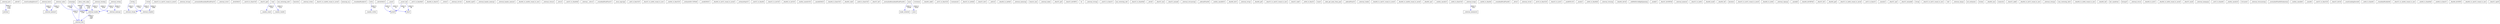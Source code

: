digraph G {
0[shape=box, label="putchar"];
1[shape=box, label="__udivdi3"];
2[shape=box, label="__countLeadingZeros32"];
3[shape=box, label="__internal_malloc"];
4[shape=box, label="__internal_strspn"];
5[shape=box, label="__float32_to_uint32_round_to_zeroif"];
6[shape=box, label="__internal_strcspn"];
7[shape=box, label="__normalizeRoundAndPackFloat32"];
8[shape=box, label="__internal_strstr"];
9[shape=box, label="__divdi36432"];
10[shape=box, label="__uint16_to_float32if"];
11[shape=box, label="__float32_geif"];
12[shape=box, label="__bambu_readc"];
13[shape=box, label="non_restoring_sdiv1"];
14[shape=box, label="heuristic"];
15[shape=box, label="__internal_strlen"];
16[shape=box, label="__float32_to_uint64_round_to_zeroif"];
17[shape=box, label="memcmp_eq"];
18[shape=box, label="__roundAndPackInt32"];
19[shape=box, label="strtok_r"];
20[shape=box, label="__bambu_writec"];
21[shape=box, label="__udivdi36432"];
22[shape=box, label="printf"];
23[shape=box, label="__int32_to_float64if"];
24[shape=box, label="__float64_to_float32"];
25[shape=box, label="___divdc3"];
26[shape=box, label="__internal_strrchr"];
27[shape=box, label="__float64_sqrtif"];
28[shape=box, label="__internal_bambu_memcpy"];
29[shape=box, label="__internal_bambu_memset"];
30[shape=box, label="__float64_to_uint64_round_to_zero"];
31[shape=box, label="__internal_strncat"];
32[shape=box, label="__divsi3"];
33[shape=box, label="__uint32_to_float64if"];
34[shape=box, label="__internal_bzero"];
35[shape=box, label="__internal___divsc3"];
36[shape=box, label="__roundAndPackFloat32"];
37[shape=box, label="__local_copysign"];
38[shape=box, label="__internal_calloc"];
39[shape=box, label="__int8_to_float32if"];
40[shape=box, label="__float32_to_int64_round_to_zero"];
41[shape=box, label="__uint64_to_float32if"];
42[shape=box, label="__estimateDiv128To64"];
43[shape=box, label="__internal_strndup"];
44[shape=box, label="alloca_with_align"];
45[shape=box, label="__moddi36432"];
46[shape=box, label="__float64_to_int32_round_to_zeroif"];
47[shape=box, label="__estimateSqrt32"];
48[shape=box, label="__uint32_to_float64"];
49[shape=box, label="__float32_to_int32if"];
50[shape=box, label="__float64_to_int32if"];
51[shape=box, label="__builtin_umulh1632"];
52[shape=box, label="__umoddi36432"];
53[shape=box, label="__float64_to_float32if"];
54[shape=box, label="__internal_free"];
55[shape=box, label="__float64_subif"];
56[shape=box, label="__uint8_to_float32if"];
57[shape=box, label="__float32_leif"];
58[shape=box, label="__normalizeRoundAndPackFloat64"];
59[shape=box, label="__internal_puts"];
60[shape=box, label="main"];
61[shape=box, label="strchrnul"];
62[shape=box, label="__float64_addif"];
63[shape=box, label="__int32_to_float32if"];
64[shape=box, label="rawmemchr"];
65[shape=box, label="__float32_to_int64if"];
66[shape=box, label="__float32_divG"];
67[shape=box, label="__udivsi3"];
68[shape=box, label="__float64_to_int64if"];
69[shape=box, label="__internal_memcmp"];
70[shape=box, label="remove_min"];
71[shape=box, label="__internal_index"];
72[shape=box, label="__float32_gtif"];
73[shape=box, label="__float32_divSRT4"];
74[shape=box, label="clz"];
75[shape=box, label="__internal_strcmp"];
76[shape=box, label="__uint32_to_float32"];
77[shape=box, label="__internal_strpbrk"];
78[shape=box, label="non_restoring_sdiv"];
79[shape=box, label="__float32_to_float64if"];
80[shape=box, label="__divdi3"];
81[shape=box, label="__float32_mul"];
82[shape=box, label="__float32_muladd"];
83[shape=box, label="__internal_strcasecmp"];
84[shape=box, label="__addsubFloat64"];
85[shape=box, label="__builtin_umulh816"];
86[shape=box, label="__float64_divG"];
87[shape=box, label="make_oriented"];
88[shape=box, label="write"];
89[shape=box, label="__internal_strcpy"];
90[shape=box, label="__float64_gtif"];
91[shape=box, label="__float32_to_uint32_round_to_zero"];
92[shape=box, label="__float32_subif"];
93[shape=box, label="__int64_to_float32"];
94[shape=box, label="__internal_memcpy"];
95[shape=box, label="insert"];
96[shape=box, label="__hide_get_mem_from_pool"];
97[shape=box, label="__addsubFloat32"];
98[shape=box, label="__internal_rindex"];
99[shape=box, label="__float64_to_uint32_round_to_zeroif"];
100[shape=box, label="__float64_to_uint64_round_to_zeroif"];
101[shape=box, label="__float64_sqrt"];
102[shape=box, label="__assert"];
103[shape=box, label="__builtin_umulh32"];
104[shape=box, label="__int64_to_float32if"];
105[shape=box, label="__internal_bcopy"];
106[shape=box, label="__uint64_to_float64"];
107[shape=box, label="__roundAndPackFloat64"];
108[shape=box, label="__divlu2"];
109[shape=box, label="__internal_strchr"];
110[shape=box, label="__int16_to_float32if"];
111[shape=box, label="__float32_to_int32"];
112[shape=box, label="__internal_memset"];
113[shape=box, label="__mul64To128"];
114[shape=box, label="__modsi3"];
115[shape=box, label="__int64_to_float64if"];
116[shape=box, label="__internal_strncmp"];
117[shape=box, label="__float64_divGif"];
118[shape=box, label="__shift64ExtraRightJamming"];
119[shape=box, label="__moddi3"];
120[shape=box, label="__assert_fail"];
121[shape=box, label="__float32_divSRT4if"];
122[shape=box, label="__internal_memchr"];
123[shape=box, label="__float32_to_int64"];
124[shape=box, label="__float64_mulif"];
125[shape=box, label="__float64_ltif"];
126[shape=box, label="absolute"];
127[shape=box, label="__float32_to_int32_round_to_zeroif"];
128[shape=box, label="abort"];
129[shape=box, label="__float64_to_int64"];
130[shape=box, label="__internal_stpncpy"];
131[shape=box, label="__umoddi3"];
132[shape=box, label="__float64_divSRT4if"];
133[shape=box, label="__float32_ltif"];
134[shape=box, label="__float64_geif"];
135[shape=box, label="__float32_to_int64_round_to_zeroif"];
136[shape=box, label="__int32_to_float32"];
137[shape=box, label="__umodsi3"];
138[shape=box, label="__float32_sqrt"];
139[shape=box, label="__float32_muladdif"];
140[shape=box, label="strsep"];
141[shape=box, label="__float32_to_int32_round_to_zero"];
142[shape=box, label="__bambu_read4c"];
143[shape=box, label="clzll"];
144[shape=box, label="__internal_stpcpy"];
145[shape=box, label="set_estimates"];
146[shape=box, label="strnlen"];
147[shape=box, label="__float64_mul"];
148[shape=box, label="memrchr"];
149[shape=box, label="__float32_addif"];
150[shape=box, label="__float64_to_int32_round_to_zero"];
151[shape=box, label="__internal_strncpy"];
152[shape=box, label="non_restoring_sdiv2"];
153[shape=box, label="__float64_to_int64_round_to_zero"];
154[shape=box, label="__float64_leif"];
155[shape=box, label="init_camefrom"];
156[shape=box, label="bswap32"];
157[shape=box, label="read"];
158[shape=box, label="__internal_strcat"];
159[shape=box, label="__float64_to_int32"];
160[shape=box, label="__float64_to_int64_round_to_zeroif"];
161[shape=box, label="__float32_mulif"];
162[shape=box, label="__internal_mempcpy"];
163[shape=box, label="__int32_to_float64"];
164[shape=box, label="strtok"];
165[shape=box, label="__internal_memmove"];
166[shape=box, label="memalign"];
167[shape=box, label="__builtin_umulh16"];
168[shape=box, label="__internal_strdup"];
169[shape=box, label="strcasestr"];
170[shape=box, label="__internal_strncasecmp"];
171[shape=box, label="__normalizeFloat64Subnormal"];
172[shape=box, label="__builtin_umulh64"];
173[shape=box, label="__umul64"];
174[shape=box, label="__uint32_to_float32if"];
175[shape=box, label="__float32_divGif"];
176[shape=box, label="__countLeadingZeros64"];
177[shape=box, label="__int64_to_float64"];
178[shape=box, label="__roundAndPackInt64"];
179[shape=box, label="__float32_to_uint64_round_to_zero"];
180[shape=box, label="__uint64_to_float64if"];
181[shape=box, label="__uint64_to_float32"];
182[shape=box, label="__float64_divSRT4"];
183[shape=box, label="__float64_to_uint32_round_to_zero"];
184[shape=box, label="astar"];
185[shape=box, label="__float32_sqrtif"];
3->54 [color=blue, label="DIRECT: \n1009\n1067"];
19->4 [color=blue, label="DIRECT: \n5807"];
19->77 [color=blue, label="DIRECT: \n5792"];
34->112 [color=blue, label="DIRECT: \n2660"];
38->3 [color=blue, label="DIRECT: \n1380"];
38->112 [color=blue, label="DIRECT: \n1390"];
43->3 [color=blue, label="DIRECT: \n5053"];
43->94 [color=blue, label="DIRECT: \n5039"];
44->3 [color=blue, label="DIRECT: \n1268\n1272"];
44->54 [color=blue, label="DIRECT: \n1299"];
59->0 [color=blue, label="DIRECT: \n2160\n2164"];
60->87 [color=blue, label="DIRECT: \n29386"];
60->184 [color=blue, label="DIRECT: \n29387"];
88->20 [color=blue, label="DIRECT: \n2542"];
102->22 [color=blue, label="DIRECT: \n18"];
102->128 [color=blue, label="DIRECT: \n19"];
105->165 [color=blue, label="DIRECT: \n2621"];
120->22 [color=blue, label="DIRECT: \n85"];
120->128 [color=blue, label="DIRECT: \n86"];
157->142 [color=blue, label="DIRECT: \n2253"];
157->12 [color=blue, label="DIRECT: \n2433"];
164->4 [color=blue, label="DIRECT: \n5874"];
164->77 [color=blue, label="DIRECT: \n5886"];
166->3 [color=blue, label="DIRECT: \n1191\n1195"];
166->54 [color=blue, label="DIRECT: \n1225"];
168->3 [color=blue, label="DIRECT: \n4235"];
168->94 [color=blue, label="DIRECT: \n4231"];
}
